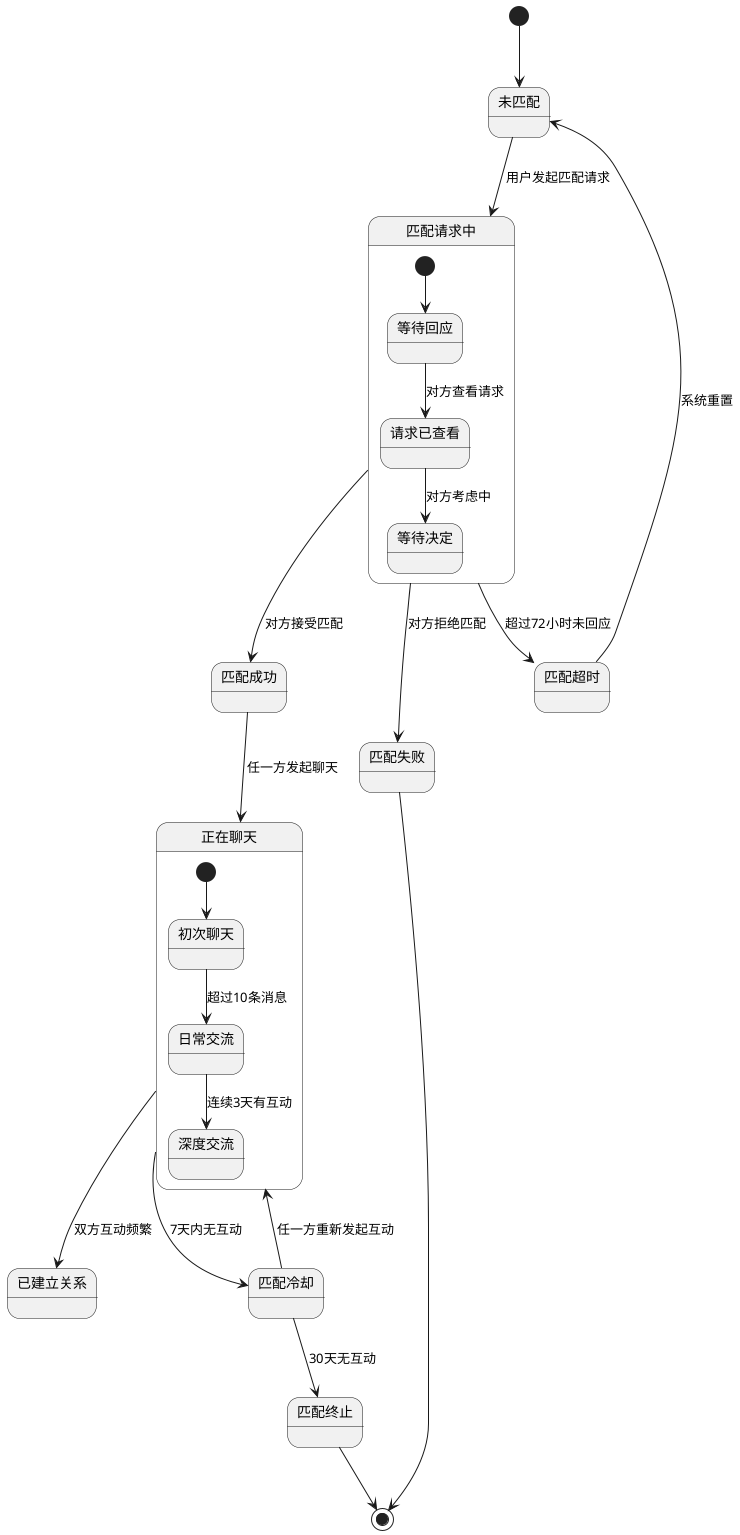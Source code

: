 @startuml "匹配状态机图"

[*] --> 未匹配
未匹配 --> 匹配请求中: 用户发起匹配请求
匹配请求中 --> 匹配成功: 对方接受匹配
匹配请求中 --> 匹配失败: 对方拒绝匹配
匹配请求中 --> 匹配超时: 超过72小时未回应
匹配成功 --> 正在聊天: 任一方发起聊天
正在聊天 --> 已建立关系: 双方互动频繁
正在聊天 --> 匹配冷却: 7天内无互动
匹配冷却 --> 正在聊天: 任一方重新发起互动
匹配冷却 --> 匹配终止: 30天无互动
匹配失败 --> [*]
匹配超时 --> 未匹配: 系统重置
匹配终止 --> [*]

state 匹配请求中 {
  [*] --> 等待回应
  等待回应 --> 请求已查看: 对方查看请求
  请求已查看 --> 等待决定: 对方考虑中
}

state 正在聊天 {
  [*] --> 初次聊天
  初次聊天 --> 日常交流: 超过10条消息
  日常交流 --> 深度交流: 连续3天有互动
}

@enduml 